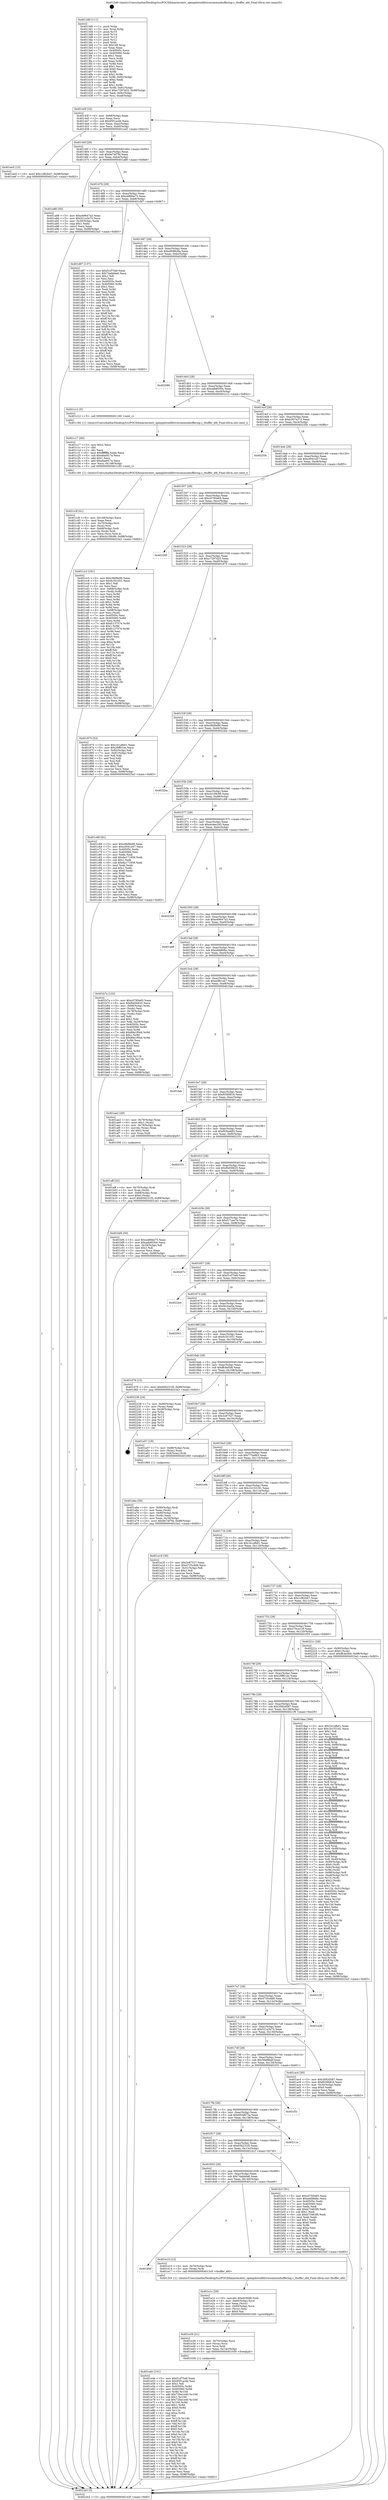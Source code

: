 digraph "0x4013d0" {
  label = "0x4013d0 (/mnt/c/Users/mathe/Desktop/tcc/POCII/binaries/extr_openpilotselfdrivecommonbuffering.c_tbuffer_efd_Final-ollvm.out::main(0))"
  labelloc = "t"
  node[shape=record]

  Entry [label="",width=0.3,height=0.3,shape=circle,fillcolor=black,style=filled]
  "0x40143f" [label="{
     0x40143f [32]\l
     | [instrs]\l
     &nbsp;&nbsp;0x40143f \<+6\>: mov -0x98(%rbp),%eax\l
     &nbsp;&nbsp;0x401445 \<+2\>: mov %eax,%ecx\l
     &nbsp;&nbsp;0x401447 \<+6\>: sub $0x95f1acdd,%ecx\l
     &nbsp;&nbsp;0x40144d \<+6\>: mov %eax,-0xac(%rbp)\l
     &nbsp;&nbsp;0x401453 \<+6\>: mov %ecx,-0xb0(%rbp)\l
     &nbsp;&nbsp;0x401459 \<+6\>: je 0000000000401ee5 \<main+0xb15\>\l
  }"]
  "0x401ee5" [label="{
     0x401ee5 [15]\l
     | [instrs]\l
     &nbsp;&nbsp;0x401ee5 \<+10\>: movl $0x1cf62b47,-0x98(%rbp)\l
     &nbsp;&nbsp;0x401eef \<+5\>: jmp 00000000004023a3 \<main+0xfd3\>\l
  }"]
  "0x40145f" [label="{
     0x40145f [28]\l
     | [instrs]\l
     &nbsp;&nbsp;0x40145f \<+5\>: jmp 0000000000401464 \<main+0x94\>\l
     &nbsp;&nbsp;0x401464 \<+6\>: mov -0xac(%rbp),%eax\l
     &nbsp;&nbsp;0x40146a \<+5\>: sub $0x9e74f7fd,%eax\l
     &nbsp;&nbsp;0x40146f \<+6\>: mov %eax,-0xb4(%rbp)\l
     &nbsp;&nbsp;0x401475 \<+6\>: je 0000000000401a88 \<main+0x6b8\>\l
  }"]
  Exit [label="",width=0.3,height=0.3,shape=circle,fillcolor=black,style=filled,peripheries=2]
  "0x401a88" [label="{
     0x401a88 [30]\l
     | [instrs]\l
     &nbsp;&nbsp;0x401a88 \<+5\>: mov $0xe49647a3,%eax\l
     &nbsp;&nbsp;0x401a8d \<+5\>: mov $0x521a3e75,%ecx\l
     &nbsp;&nbsp;0x401a92 \<+3\>: mov -0x30(%rbp),%edx\l
     &nbsp;&nbsp;0x401a95 \<+3\>: cmp $0x1,%edx\l
     &nbsp;&nbsp;0x401a98 \<+3\>: cmovl %ecx,%eax\l
     &nbsp;&nbsp;0x401a9b \<+6\>: mov %eax,-0x98(%rbp)\l
     &nbsp;&nbsp;0x401aa1 \<+5\>: jmp 00000000004023a3 \<main+0xfd3\>\l
  }"]
  "0x40147b" [label="{
     0x40147b [28]\l
     | [instrs]\l
     &nbsp;&nbsp;0x40147b \<+5\>: jmp 0000000000401480 \<main+0xb0\>\l
     &nbsp;&nbsp;0x401480 \<+6\>: mov -0xac(%rbp),%eax\l
     &nbsp;&nbsp;0x401486 \<+5\>: sub $0xa486be75,%eax\l
     &nbsp;&nbsp;0x40148b \<+6\>: mov %eax,-0xb8(%rbp)\l
     &nbsp;&nbsp;0x401491 \<+6\>: je 0000000000401d87 \<main+0x9b7\>\l
  }"]
  "0x401e4e" [label="{
     0x401e4e [151]\l
     | [instrs]\l
     &nbsp;&nbsp;0x401e4e \<+5\>: mov $0xf1cf75a9,%eax\l
     &nbsp;&nbsp;0x401e53 \<+5\>: mov $0x95f1acdd,%esi\l
     &nbsp;&nbsp;0x401e58 \<+2\>: mov $0x1,%dl\l
     &nbsp;&nbsp;0x401e5a \<+8\>: mov 0x40505c,%r8d\l
     &nbsp;&nbsp;0x401e62 \<+8\>: mov 0x405060,%r9d\l
     &nbsp;&nbsp;0x401e6a \<+3\>: mov %r8d,%r10d\l
     &nbsp;&nbsp;0x401e6d \<+7\>: add $0x729a1e40,%r10d\l
     &nbsp;&nbsp;0x401e74 \<+4\>: sub $0x1,%r10d\l
     &nbsp;&nbsp;0x401e78 \<+7\>: sub $0x729a1e40,%r10d\l
     &nbsp;&nbsp;0x401e7f \<+4\>: imul %r10d,%r8d\l
     &nbsp;&nbsp;0x401e83 \<+4\>: and $0x1,%r8d\l
     &nbsp;&nbsp;0x401e87 \<+4\>: cmp $0x0,%r8d\l
     &nbsp;&nbsp;0x401e8b \<+4\>: sete %r11b\l
     &nbsp;&nbsp;0x401e8f \<+4\>: cmp $0xa,%r9d\l
     &nbsp;&nbsp;0x401e93 \<+3\>: setl %bl\l
     &nbsp;&nbsp;0x401e96 \<+3\>: mov %r11b,%r14b\l
     &nbsp;&nbsp;0x401e99 \<+4\>: xor $0xff,%r14b\l
     &nbsp;&nbsp;0x401e9d \<+3\>: mov %bl,%r15b\l
     &nbsp;&nbsp;0x401ea0 \<+4\>: xor $0xff,%r15b\l
     &nbsp;&nbsp;0x401ea4 \<+3\>: xor $0x0,%dl\l
     &nbsp;&nbsp;0x401ea7 \<+3\>: mov %r14b,%r12b\l
     &nbsp;&nbsp;0x401eaa \<+4\>: and $0x0,%r12b\l
     &nbsp;&nbsp;0x401eae \<+3\>: and %dl,%r11b\l
     &nbsp;&nbsp;0x401eb1 \<+3\>: mov %r15b,%r13b\l
     &nbsp;&nbsp;0x401eb4 \<+4\>: and $0x0,%r13b\l
     &nbsp;&nbsp;0x401eb8 \<+2\>: and %dl,%bl\l
     &nbsp;&nbsp;0x401eba \<+3\>: or %r11b,%r12b\l
     &nbsp;&nbsp;0x401ebd \<+3\>: or %bl,%r13b\l
     &nbsp;&nbsp;0x401ec0 \<+3\>: xor %r13b,%r12b\l
     &nbsp;&nbsp;0x401ec3 \<+3\>: or %r15b,%r14b\l
     &nbsp;&nbsp;0x401ec6 \<+4\>: xor $0xff,%r14b\l
     &nbsp;&nbsp;0x401eca \<+3\>: or $0x0,%dl\l
     &nbsp;&nbsp;0x401ecd \<+3\>: and %dl,%r14b\l
     &nbsp;&nbsp;0x401ed0 \<+3\>: or %r14b,%r12b\l
     &nbsp;&nbsp;0x401ed3 \<+4\>: test $0x1,%r12b\l
     &nbsp;&nbsp;0x401ed7 \<+3\>: cmovne %esi,%eax\l
     &nbsp;&nbsp;0x401eda \<+6\>: mov %eax,-0x98(%rbp)\l
     &nbsp;&nbsp;0x401ee0 \<+5\>: jmp 00000000004023a3 \<main+0xfd3\>\l
  }"]
  "0x401d87" [label="{
     0x401d87 [137]\l
     | [instrs]\l
     &nbsp;&nbsp;0x401d87 \<+5\>: mov $0xf1cf75a9,%eax\l
     &nbsp;&nbsp;0x401d8c \<+5\>: mov $0x74abb6a6,%ecx\l
     &nbsp;&nbsp;0x401d91 \<+2\>: mov $0x1,%dl\l
     &nbsp;&nbsp;0x401d93 \<+2\>: xor %esi,%esi\l
     &nbsp;&nbsp;0x401d95 \<+7\>: mov 0x40505c,%edi\l
     &nbsp;&nbsp;0x401d9c \<+8\>: mov 0x405060,%r8d\l
     &nbsp;&nbsp;0x401da4 \<+3\>: sub $0x1,%esi\l
     &nbsp;&nbsp;0x401da7 \<+3\>: mov %edi,%r9d\l
     &nbsp;&nbsp;0x401daa \<+3\>: add %esi,%r9d\l
     &nbsp;&nbsp;0x401dad \<+4\>: imul %r9d,%edi\l
     &nbsp;&nbsp;0x401db1 \<+3\>: and $0x1,%edi\l
     &nbsp;&nbsp;0x401db4 \<+3\>: cmp $0x0,%edi\l
     &nbsp;&nbsp;0x401db7 \<+4\>: sete %r10b\l
     &nbsp;&nbsp;0x401dbb \<+4\>: cmp $0xa,%r8d\l
     &nbsp;&nbsp;0x401dbf \<+4\>: setl %r11b\l
     &nbsp;&nbsp;0x401dc3 \<+3\>: mov %r10b,%bl\l
     &nbsp;&nbsp;0x401dc6 \<+3\>: xor $0xff,%bl\l
     &nbsp;&nbsp;0x401dc9 \<+3\>: mov %r11b,%r14b\l
     &nbsp;&nbsp;0x401dcc \<+4\>: xor $0xff,%r14b\l
     &nbsp;&nbsp;0x401dd0 \<+3\>: xor $0x1,%dl\l
     &nbsp;&nbsp;0x401dd3 \<+3\>: mov %bl,%r15b\l
     &nbsp;&nbsp;0x401dd6 \<+4\>: and $0xff,%r15b\l
     &nbsp;&nbsp;0x401dda \<+3\>: and %dl,%r10b\l
     &nbsp;&nbsp;0x401ddd \<+3\>: mov %r14b,%r12b\l
     &nbsp;&nbsp;0x401de0 \<+4\>: and $0xff,%r12b\l
     &nbsp;&nbsp;0x401de4 \<+3\>: and %dl,%r11b\l
     &nbsp;&nbsp;0x401de7 \<+3\>: or %r10b,%r15b\l
     &nbsp;&nbsp;0x401dea \<+3\>: or %r11b,%r12b\l
     &nbsp;&nbsp;0x401ded \<+3\>: xor %r12b,%r15b\l
     &nbsp;&nbsp;0x401df0 \<+3\>: or %r14b,%bl\l
     &nbsp;&nbsp;0x401df3 \<+3\>: xor $0xff,%bl\l
     &nbsp;&nbsp;0x401df6 \<+3\>: or $0x1,%dl\l
     &nbsp;&nbsp;0x401df9 \<+2\>: and %dl,%bl\l
     &nbsp;&nbsp;0x401dfb \<+3\>: or %bl,%r15b\l
     &nbsp;&nbsp;0x401dfe \<+4\>: test $0x1,%r15b\l
     &nbsp;&nbsp;0x401e02 \<+3\>: cmovne %ecx,%eax\l
     &nbsp;&nbsp;0x401e05 \<+6\>: mov %eax,-0x98(%rbp)\l
     &nbsp;&nbsp;0x401e0b \<+5\>: jmp 00000000004023a3 \<main+0xfd3\>\l
  }"]
  "0x401497" [label="{
     0x401497 [28]\l
     | [instrs]\l
     &nbsp;&nbsp;0x401497 \<+5\>: jmp 000000000040149c \<main+0xcc\>\l
     &nbsp;&nbsp;0x40149c \<+6\>: mov -0xac(%rbp),%eax\l
     &nbsp;&nbsp;0x4014a2 \<+5\>: sub $0xa9086c8a,%eax\l
     &nbsp;&nbsp;0x4014a7 \<+6\>: mov %eax,-0xbc(%rbp)\l
     &nbsp;&nbsp;0x4014ad \<+6\>: je 000000000040208b \<main+0xcbb\>\l
  }"]
  "0x401e39" [label="{
     0x401e39 [21]\l
     | [instrs]\l
     &nbsp;&nbsp;0x401e39 \<+4\>: mov -0x70(%rbp),%rcx\l
     &nbsp;&nbsp;0x401e3d \<+3\>: mov (%rcx),%rcx\l
     &nbsp;&nbsp;0x401e40 \<+3\>: mov %rcx,%rdi\l
     &nbsp;&nbsp;0x401e43 \<+6\>: mov %eax,-0x14c(%rbp)\l
     &nbsp;&nbsp;0x401e49 \<+5\>: call 0000000000401030 \<free@plt\>\l
     | [calls]\l
     &nbsp;&nbsp;0x401030 \{1\} (unknown)\l
  }"]
  "0x40208b" [label="{
     0x40208b\l
  }", style=dashed]
  "0x4014b3" [label="{
     0x4014b3 [28]\l
     | [instrs]\l
     &nbsp;&nbsp;0x4014b3 \<+5\>: jmp 00000000004014b8 \<main+0xe8\>\l
     &nbsp;&nbsp;0x4014b8 \<+6\>: mov -0xac(%rbp),%eax\l
     &nbsp;&nbsp;0x4014be \<+5\>: sub $0xadb8550c,%eax\l
     &nbsp;&nbsp;0x4014c3 \<+6\>: mov %eax,-0xc0(%rbp)\l
     &nbsp;&nbsp;0x4014c9 \<+6\>: je 0000000000401c12 \<main+0x842\>\l
  }"]
  "0x401e1c" [label="{
     0x401e1c [29]\l
     | [instrs]\l
     &nbsp;&nbsp;0x401e1c \<+10\>: movabs $0x4030d6,%rdi\l
     &nbsp;&nbsp;0x401e26 \<+4\>: mov -0x60(%rbp),%rcx\l
     &nbsp;&nbsp;0x401e2a \<+2\>: mov %eax,(%rcx)\l
     &nbsp;&nbsp;0x401e2c \<+4\>: mov -0x60(%rbp),%rcx\l
     &nbsp;&nbsp;0x401e30 \<+2\>: mov (%rcx),%esi\l
     &nbsp;&nbsp;0x401e32 \<+2\>: mov $0x0,%al\l
     &nbsp;&nbsp;0x401e34 \<+5\>: call 0000000000401040 \<printf@plt\>\l
     | [calls]\l
     &nbsp;&nbsp;0x401040 \{1\} (unknown)\l
  }"]
  "0x401c12" [label="{
     0x401c12 [5]\l
     | [instrs]\l
     &nbsp;&nbsp;0x401c12 \<+5\>: call 0000000000401160 \<next_i\>\l
     | [calls]\l
     &nbsp;&nbsp;0x401160 \{1\} (/mnt/c/Users/mathe/Desktop/tcc/POCII/binaries/extr_openpilotselfdrivecommonbuffering.c_tbuffer_efd_Final-ollvm.out::next_i)\l
  }"]
  "0x4014cf" [label="{
     0x4014cf [28]\l
     | [instrs]\l
     &nbsp;&nbsp;0x4014cf \<+5\>: jmp 00000000004014d4 \<main+0x104\>\l
     &nbsp;&nbsp;0x4014d4 \<+6\>: mov -0xac(%rbp),%eax\l
     &nbsp;&nbsp;0x4014da \<+5\>: sub $0xb367a273,%eax\l
     &nbsp;&nbsp;0x4014df \<+6\>: mov %eax,-0xc4(%rbp)\l
     &nbsp;&nbsp;0x4014e5 \<+6\>: je 000000000040235b \<main+0xf8b\>\l
  }"]
  "0x40184f" [label="{
     0x40184f\l
  }", style=dashed]
  "0x40235b" [label="{
     0x40235b\l
  }", style=dashed]
  "0x4014eb" [label="{
     0x4014eb [28]\l
     | [instrs]\l
     &nbsp;&nbsp;0x4014eb \<+5\>: jmp 00000000004014f0 \<main+0x120\>\l
     &nbsp;&nbsp;0x4014f0 \<+6\>: mov -0xac(%rbp),%eax\l
     &nbsp;&nbsp;0x4014f6 \<+5\>: sub $0xc0041e57,%eax\l
     &nbsp;&nbsp;0x4014fb \<+6\>: mov %eax,-0xc8(%rbp)\l
     &nbsp;&nbsp;0x401501 \<+6\>: je 0000000000401cc3 \<main+0x8f3\>\l
  }"]
  "0x401e10" [label="{
     0x401e10 [12]\l
     | [instrs]\l
     &nbsp;&nbsp;0x401e10 \<+4\>: mov -0x70(%rbp),%rax\l
     &nbsp;&nbsp;0x401e14 \<+3\>: mov (%rax),%rdi\l
     &nbsp;&nbsp;0x401e17 \<+5\>: call 00000000004013c0 \<tbuffer_efd\>\l
     | [calls]\l
     &nbsp;&nbsp;0x4013c0 \{1\} (/mnt/c/Users/mathe/Desktop/tcc/POCII/binaries/extr_openpilotselfdrivecommonbuffering.c_tbuffer_efd_Final-ollvm.out::tbuffer_efd)\l
  }"]
  "0x401cc3" [label="{
     0x401cc3 [181]\l
     | [instrs]\l
     &nbsp;&nbsp;0x401cc3 \<+5\>: mov $0xc9bf9e99,%eax\l
     &nbsp;&nbsp;0x401cc8 \<+5\>: mov $0xfc351051,%ecx\l
     &nbsp;&nbsp;0x401ccd \<+2\>: mov $0x1,%dl\l
     &nbsp;&nbsp;0x401ccf \<+2\>: xor %esi,%esi\l
     &nbsp;&nbsp;0x401cd1 \<+4\>: mov -0x68(%rbp),%rdi\l
     &nbsp;&nbsp;0x401cd5 \<+3\>: mov (%rdi),%r8d\l
     &nbsp;&nbsp;0x401cd8 \<+3\>: mov %esi,%r9d\l
     &nbsp;&nbsp;0x401cdb \<+3\>: sub %r8d,%r9d\l
     &nbsp;&nbsp;0x401cde \<+3\>: mov %esi,%r8d\l
     &nbsp;&nbsp;0x401ce1 \<+4\>: sub $0x1,%r8d\l
     &nbsp;&nbsp;0x401ce5 \<+3\>: add %r8d,%r9d\l
     &nbsp;&nbsp;0x401ce8 \<+3\>: sub %r9d,%esi\l
     &nbsp;&nbsp;0x401ceb \<+4\>: mov -0x68(%rbp),%rdi\l
     &nbsp;&nbsp;0x401cef \<+2\>: mov %esi,(%rdi)\l
     &nbsp;&nbsp;0x401cf1 \<+7\>: mov 0x40505c,%esi\l
     &nbsp;&nbsp;0x401cf8 \<+8\>: mov 0x405060,%r8d\l
     &nbsp;&nbsp;0x401d00 \<+3\>: mov %esi,%r9d\l
     &nbsp;&nbsp;0x401d03 \<+7\>: add $0xfc13757e,%r9d\l
     &nbsp;&nbsp;0x401d0a \<+4\>: sub $0x1,%r9d\l
     &nbsp;&nbsp;0x401d0e \<+7\>: sub $0xfc13757e,%r9d\l
     &nbsp;&nbsp;0x401d15 \<+4\>: imul %r9d,%esi\l
     &nbsp;&nbsp;0x401d19 \<+3\>: and $0x1,%esi\l
     &nbsp;&nbsp;0x401d1c \<+3\>: cmp $0x0,%esi\l
     &nbsp;&nbsp;0x401d1f \<+4\>: sete %r10b\l
     &nbsp;&nbsp;0x401d23 \<+4\>: cmp $0xa,%r8d\l
     &nbsp;&nbsp;0x401d27 \<+4\>: setl %r11b\l
     &nbsp;&nbsp;0x401d2b \<+3\>: mov %r10b,%bl\l
     &nbsp;&nbsp;0x401d2e \<+3\>: xor $0xff,%bl\l
     &nbsp;&nbsp;0x401d31 \<+3\>: mov %r11b,%r14b\l
     &nbsp;&nbsp;0x401d34 \<+4\>: xor $0xff,%r14b\l
     &nbsp;&nbsp;0x401d38 \<+3\>: xor $0x0,%dl\l
     &nbsp;&nbsp;0x401d3b \<+3\>: mov %bl,%r15b\l
     &nbsp;&nbsp;0x401d3e \<+4\>: and $0x0,%r15b\l
     &nbsp;&nbsp;0x401d42 \<+3\>: and %dl,%r10b\l
     &nbsp;&nbsp;0x401d45 \<+3\>: mov %r14b,%r12b\l
     &nbsp;&nbsp;0x401d48 \<+4\>: and $0x0,%r12b\l
     &nbsp;&nbsp;0x401d4c \<+3\>: and %dl,%r11b\l
     &nbsp;&nbsp;0x401d4f \<+3\>: or %r10b,%r15b\l
     &nbsp;&nbsp;0x401d52 \<+3\>: or %r11b,%r12b\l
     &nbsp;&nbsp;0x401d55 \<+3\>: xor %r12b,%r15b\l
     &nbsp;&nbsp;0x401d58 \<+3\>: or %r14b,%bl\l
     &nbsp;&nbsp;0x401d5b \<+3\>: xor $0xff,%bl\l
     &nbsp;&nbsp;0x401d5e \<+3\>: or $0x0,%dl\l
     &nbsp;&nbsp;0x401d61 \<+2\>: and %dl,%bl\l
     &nbsp;&nbsp;0x401d63 \<+3\>: or %bl,%r15b\l
     &nbsp;&nbsp;0x401d66 \<+4\>: test $0x1,%r15b\l
     &nbsp;&nbsp;0x401d6a \<+3\>: cmovne %ecx,%eax\l
     &nbsp;&nbsp;0x401d6d \<+6\>: mov %eax,-0x98(%rbp)\l
     &nbsp;&nbsp;0x401d73 \<+5\>: jmp 00000000004023a3 \<main+0xfd3\>\l
  }"]
  "0x401507" [label="{
     0x401507 [28]\l
     | [instrs]\l
     &nbsp;&nbsp;0x401507 \<+5\>: jmp 000000000040150c \<main+0x13c\>\l
     &nbsp;&nbsp;0x40150c \<+6\>: mov -0xac(%rbp),%eax\l
     &nbsp;&nbsp;0x401512 \<+5\>: sub $0xc0785e65,%eax\l
     &nbsp;&nbsp;0x401517 \<+6\>: mov %eax,-0xcc(%rbp)\l
     &nbsp;&nbsp;0x40151d \<+6\>: je 0000000000402295 \<main+0xec5\>\l
  }"]
  "0x401c3f" [label="{
     0x401c3f [41]\l
     | [instrs]\l
     &nbsp;&nbsp;0x401c3f \<+6\>: mov -0x148(%rbp),%ecx\l
     &nbsp;&nbsp;0x401c45 \<+3\>: imul %eax,%ecx\l
     &nbsp;&nbsp;0x401c48 \<+4\>: mov -0x70(%rbp),%rsi\l
     &nbsp;&nbsp;0x401c4c \<+3\>: mov (%rsi),%rsi\l
     &nbsp;&nbsp;0x401c4f \<+4\>: mov -0x68(%rbp),%rdi\l
     &nbsp;&nbsp;0x401c53 \<+3\>: movslq (%rdi),%rdi\l
     &nbsp;&nbsp;0x401c56 \<+3\>: mov %ecx,(%rsi,%rdi,4)\l
     &nbsp;&nbsp;0x401c59 \<+10\>: movl $0xcb109c99,-0x98(%rbp)\l
     &nbsp;&nbsp;0x401c63 \<+5\>: jmp 00000000004023a3 \<main+0xfd3\>\l
  }"]
  "0x402295" [label="{
     0x402295\l
  }", style=dashed]
  "0x401523" [label="{
     0x401523 [28]\l
     | [instrs]\l
     &nbsp;&nbsp;0x401523 \<+5\>: jmp 0000000000401528 \<main+0x158\>\l
     &nbsp;&nbsp;0x401528 \<+6\>: mov -0xac(%rbp),%eax\l
     &nbsp;&nbsp;0x40152e \<+5\>: sub $0xc7297d25,%eax\l
     &nbsp;&nbsp;0x401533 \<+6\>: mov %eax,-0xd0(%rbp)\l
     &nbsp;&nbsp;0x401539 \<+6\>: je 0000000000401875 \<main+0x4a5\>\l
  }"]
  "0x401c17" [label="{
     0x401c17 [40]\l
     | [instrs]\l
     &nbsp;&nbsp;0x401c17 \<+5\>: mov $0x2,%ecx\l
     &nbsp;&nbsp;0x401c1c \<+1\>: cltd\l
     &nbsp;&nbsp;0x401c1d \<+2\>: idiv %ecx\l
     &nbsp;&nbsp;0x401c1f \<+6\>: imul $0xfffffffe,%edx,%ecx\l
     &nbsp;&nbsp;0x401c25 \<+6\>: sub $0xeba0f17e,%ecx\l
     &nbsp;&nbsp;0x401c2b \<+3\>: add $0x1,%ecx\l
     &nbsp;&nbsp;0x401c2e \<+6\>: add $0xeba0f17e,%ecx\l
     &nbsp;&nbsp;0x401c34 \<+6\>: mov %ecx,-0x148(%rbp)\l
     &nbsp;&nbsp;0x401c3a \<+5\>: call 0000000000401160 \<next_i\>\l
     | [calls]\l
     &nbsp;&nbsp;0x401160 \{1\} (/mnt/c/Users/mathe/Desktop/tcc/POCII/binaries/extr_openpilotselfdrivecommonbuffering.c_tbuffer_efd_Final-ollvm.out::next_i)\l
  }"]
  "0x401875" [label="{
     0x401875 [53]\l
     | [instrs]\l
     &nbsp;&nbsp;0x401875 \<+5\>: mov $0x1b1afb01,%eax\l
     &nbsp;&nbsp;0x40187a \<+5\>: mov $0x29ff01ee,%ecx\l
     &nbsp;&nbsp;0x40187f \<+6\>: mov -0x92(%rbp),%dl\l
     &nbsp;&nbsp;0x401885 \<+7\>: mov -0x91(%rbp),%sil\l
     &nbsp;&nbsp;0x40188c \<+3\>: mov %dl,%dil\l
     &nbsp;&nbsp;0x40188f \<+3\>: and %sil,%dil\l
     &nbsp;&nbsp;0x401892 \<+3\>: xor %sil,%dl\l
     &nbsp;&nbsp;0x401895 \<+3\>: or %dl,%dil\l
     &nbsp;&nbsp;0x401898 \<+4\>: test $0x1,%dil\l
     &nbsp;&nbsp;0x40189c \<+3\>: cmovne %ecx,%eax\l
     &nbsp;&nbsp;0x40189f \<+6\>: mov %eax,-0x98(%rbp)\l
     &nbsp;&nbsp;0x4018a5 \<+5\>: jmp 00000000004023a3 \<main+0xfd3\>\l
  }"]
  "0x40153f" [label="{
     0x40153f [28]\l
     | [instrs]\l
     &nbsp;&nbsp;0x40153f \<+5\>: jmp 0000000000401544 \<main+0x174\>\l
     &nbsp;&nbsp;0x401544 \<+6\>: mov -0xac(%rbp),%eax\l
     &nbsp;&nbsp;0x40154a \<+5\>: sub $0xc9bf9e99,%eax\l
     &nbsp;&nbsp;0x40154f \<+6\>: mov %eax,-0xd4(%rbp)\l
     &nbsp;&nbsp;0x401555 \<+6\>: je 00000000004022ba \<main+0xeea\>\l
  }"]
  "0x4023a3" [label="{
     0x4023a3 [5]\l
     | [instrs]\l
     &nbsp;&nbsp;0x4023a3 \<+5\>: jmp 000000000040143f \<main+0x6f\>\l
  }"]
  "0x4013d0" [label="{
     0x4013d0 [111]\l
     | [instrs]\l
     &nbsp;&nbsp;0x4013d0 \<+1\>: push %rbp\l
     &nbsp;&nbsp;0x4013d1 \<+3\>: mov %rsp,%rbp\l
     &nbsp;&nbsp;0x4013d4 \<+2\>: push %r15\l
     &nbsp;&nbsp;0x4013d6 \<+2\>: push %r14\l
     &nbsp;&nbsp;0x4013d8 \<+2\>: push %r13\l
     &nbsp;&nbsp;0x4013da \<+2\>: push %r12\l
     &nbsp;&nbsp;0x4013dc \<+1\>: push %rbx\l
     &nbsp;&nbsp;0x4013dd \<+7\>: sub $0x148,%rsp\l
     &nbsp;&nbsp;0x4013e4 \<+2\>: xor %eax,%eax\l
     &nbsp;&nbsp;0x4013e6 \<+7\>: mov 0x40505c,%ecx\l
     &nbsp;&nbsp;0x4013ed \<+7\>: mov 0x405060,%edx\l
     &nbsp;&nbsp;0x4013f4 \<+3\>: sub $0x1,%eax\l
     &nbsp;&nbsp;0x4013f7 \<+3\>: mov %ecx,%r8d\l
     &nbsp;&nbsp;0x4013fa \<+3\>: add %eax,%r8d\l
     &nbsp;&nbsp;0x4013fd \<+4\>: imul %r8d,%ecx\l
     &nbsp;&nbsp;0x401401 \<+3\>: and $0x1,%ecx\l
     &nbsp;&nbsp;0x401404 \<+3\>: cmp $0x0,%ecx\l
     &nbsp;&nbsp;0x401407 \<+4\>: sete %r9b\l
     &nbsp;&nbsp;0x40140b \<+4\>: and $0x1,%r9b\l
     &nbsp;&nbsp;0x40140f \<+7\>: mov %r9b,-0x92(%rbp)\l
     &nbsp;&nbsp;0x401416 \<+3\>: cmp $0xa,%edx\l
     &nbsp;&nbsp;0x401419 \<+4\>: setl %r9b\l
     &nbsp;&nbsp;0x40141d \<+4\>: and $0x1,%r9b\l
     &nbsp;&nbsp;0x401421 \<+7\>: mov %r9b,-0x91(%rbp)\l
     &nbsp;&nbsp;0x401428 \<+10\>: movl $0xc7297d25,-0x98(%rbp)\l
     &nbsp;&nbsp;0x401432 \<+6\>: mov %edi,-0x9c(%rbp)\l
     &nbsp;&nbsp;0x401438 \<+7\>: mov %rsi,-0xa8(%rbp)\l
  }"]
  "0x401833" [label="{
     0x401833 [28]\l
     | [instrs]\l
     &nbsp;&nbsp;0x401833 \<+5\>: jmp 0000000000401838 \<main+0x468\>\l
     &nbsp;&nbsp;0x401838 \<+6\>: mov -0xac(%rbp),%eax\l
     &nbsp;&nbsp;0x40183e \<+5\>: sub $0x74abb6a6,%eax\l
     &nbsp;&nbsp;0x401843 \<+6\>: mov %eax,-0x140(%rbp)\l
     &nbsp;&nbsp;0x401849 \<+6\>: je 0000000000401e10 \<main+0xa40\>\l
  }"]
  "0x4022ba" [label="{
     0x4022ba\l
  }", style=dashed]
  "0x40155b" [label="{
     0x40155b [28]\l
     | [instrs]\l
     &nbsp;&nbsp;0x40155b \<+5\>: jmp 0000000000401560 \<main+0x190\>\l
     &nbsp;&nbsp;0x401560 \<+6\>: mov -0xac(%rbp),%eax\l
     &nbsp;&nbsp;0x401566 \<+5\>: sub $0xcb109c99,%eax\l
     &nbsp;&nbsp;0x40156b \<+6\>: mov %eax,-0xd8(%rbp)\l
     &nbsp;&nbsp;0x401571 \<+6\>: je 0000000000401c68 \<main+0x898\>\l
  }"]
  "0x401b1f" [label="{
     0x401b1f [91]\l
     | [instrs]\l
     &nbsp;&nbsp;0x401b1f \<+5\>: mov $0xc0785e65,%eax\l
     &nbsp;&nbsp;0x401b24 \<+5\>: mov $0xebfd8dbc,%ecx\l
     &nbsp;&nbsp;0x401b29 \<+7\>: mov 0x40505c,%edx\l
     &nbsp;&nbsp;0x401b30 \<+7\>: mov 0x405060,%esi\l
     &nbsp;&nbsp;0x401b37 \<+2\>: mov %edx,%edi\l
     &nbsp;&nbsp;0x401b39 \<+6\>: add $0xb73463f0,%edi\l
     &nbsp;&nbsp;0x401b3f \<+3\>: sub $0x1,%edi\l
     &nbsp;&nbsp;0x401b42 \<+6\>: sub $0xb73463f0,%edi\l
     &nbsp;&nbsp;0x401b48 \<+3\>: imul %edi,%edx\l
     &nbsp;&nbsp;0x401b4b \<+3\>: and $0x1,%edx\l
     &nbsp;&nbsp;0x401b4e \<+3\>: cmp $0x0,%edx\l
     &nbsp;&nbsp;0x401b51 \<+4\>: sete %r8b\l
     &nbsp;&nbsp;0x401b55 \<+3\>: cmp $0xa,%esi\l
     &nbsp;&nbsp;0x401b58 \<+4\>: setl %r9b\l
     &nbsp;&nbsp;0x401b5c \<+3\>: mov %r8b,%r10b\l
     &nbsp;&nbsp;0x401b5f \<+3\>: and %r9b,%r10b\l
     &nbsp;&nbsp;0x401b62 \<+3\>: xor %r9b,%r8b\l
     &nbsp;&nbsp;0x401b65 \<+3\>: or %r8b,%r10b\l
     &nbsp;&nbsp;0x401b68 \<+4\>: test $0x1,%r10b\l
     &nbsp;&nbsp;0x401b6c \<+3\>: cmovne %ecx,%eax\l
     &nbsp;&nbsp;0x401b6f \<+6\>: mov %eax,-0x98(%rbp)\l
     &nbsp;&nbsp;0x401b75 \<+5\>: jmp 00000000004023a3 \<main+0xfd3\>\l
  }"]
  "0x401c68" [label="{
     0x401c68 [91]\l
     | [instrs]\l
     &nbsp;&nbsp;0x401c68 \<+5\>: mov $0xc9bf9e99,%eax\l
     &nbsp;&nbsp;0x401c6d \<+5\>: mov $0xc0041e57,%ecx\l
     &nbsp;&nbsp;0x401c72 \<+7\>: mov 0x40505c,%edx\l
     &nbsp;&nbsp;0x401c79 \<+7\>: mov 0x405060,%esi\l
     &nbsp;&nbsp;0x401c80 \<+2\>: mov %edx,%edi\l
     &nbsp;&nbsp;0x401c82 \<+6\>: add $0x8a171859,%edi\l
     &nbsp;&nbsp;0x401c88 \<+3\>: sub $0x1,%edi\l
     &nbsp;&nbsp;0x401c8b \<+6\>: sub $0x8a171859,%edi\l
     &nbsp;&nbsp;0x401c91 \<+3\>: imul %edi,%edx\l
     &nbsp;&nbsp;0x401c94 \<+3\>: and $0x1,%edx\l
     &nbsp;&nbsp;0x401c97 \<+3\>: cmp $0x0,%edx\l
     &nbsp;&nbsp;0x401c9a \<+4\>: sete %r8b\l
     &nbsp;&nbsp;0x401c9e \<+3\>: cmp $0xa,%esi\l
     &nbsp;&nbsp;0x401ca1 \<+4\>: setl %r9b\l
     &nbsp;&nbsp;0x401ca5 \<+3\>: mov %r8b,%r10b\l
     &nbsp;&nbsp;0x401ca8 \<+3\>: and %r9b,%r10b\l
     &nbsp;&nbsp;0x401cab \<+3\>: xor %r9b,%r8b\l
     &nbsp;&nbsp;0x401cae \<+3\>: or %r8b,%r10b\l
     &nbsp;&nbsp;0x401cb1 \<+4\>: test $0x1,%r10b\l
     &nbsp;&nbsp;0x401cb5 \<+3\>: cmovne %ecx,%eax\l
     &nbsp;&nbsp;0x401cb8 \<+6\>: mov %eax,-0x98(%rbp)\l
     &nbsp;&nbsp;0x401cbe \<+5\>: jmp 00000000004023a3 \<main+0xfd3\>\l
  }"]
  "0x401577" [label="{
     0x401577 [28]\l
     | [instrs]\l
     &nbsp;&nbsp;0x401577 \<+5\>: jmp 000000000040157c \<main+0x1ac\>\l
     &nbsp;&nbsp;0x40157c \<+6\>: mov -0xac(%rbp),%eax\l
     &nbsp;&nbsp;0x401582 \<+5\>: sub $0xdcdee245,%eax\l
     &nbsp;&nbsp;0x401587 \<+6\>: mov %eax,-0xdc(%rbp)\l
     &nbsp;&nbsp;0x40158d \<+6\>: je 0000000000402208 \<main+0xe38\>\l
  }"]
  "0x401817" [label="{
     0x401817 [28]\l
     | [instrs]\l
     &nbsp;&nbsp;0x401817 \<+5\>: jmp 000000000040181c \<main+0x44c\>\l
     &nbsp;&nbsp;0x40181c \<+6\>: mov -0xac(%rbp),%eax\l
     &nbsp;&nbsp;0x401822 \<+5\>: sub $0x656231f3,%eax\l
     &nbsp;&nbsp;0x401827 \<+6\>: mov %eax,-0x13c(%rbp)\l
     &nbsp;&nbsp;0x40182d \<+6\>: je 0000000000401b1f \<main+0x74f\>\l
  }"]
  "0x402208" [label="{
     0x402208\l
  }", style=dashed]
  "0x401593" [label="{
     0x401593 [28]\l
     | [instrs]\l
     &nbsp;&nbsp;0x401593 \<+5\>: jmp 0000000000401598 \<main+0x1c8\>\l
     &nbsp;&nbsp;0x401598 \<+6\>: mov -0xac(%rbp),%eax\l
     &nbsp;&nbsp;0x40159e \<+5\>: sub $0xe49647a3,%eax\l
     &nbsp;&nbsp;0x4015a3 \<+6\>: mov %eax,-0xe0(%rbp)\l
     &nbsp;&nbsp;0x4015a9 \<+6\>: je 0000000000401aa6 \<main+0x6d6\>\l
  }"]
  "0x40211e" [label="{
     0x40211e\l
  }", style=dashed]
  "0x401aa6" [label="{
     0x401aa6\l
  }", style=dashed]
  "0x4015af" [label="{
     0x4015af [28]\l
     | [instrs]\l
     &nbsp;&nbsp;0x4015af \<+5\>: jmp 00000000004015b4 \<main+0x1e4\>\l
     &nbsp;&nbsp;0x4015b4 \<+6\>: mov -0xac(%rbp),%eax\l
     &nbsp;&nbsp;0x4015ba \<+5\>: sub $0xebfd8dbc,%eax\l
     &nbsp;&nbsp;0x4015bf \<+6\>: mov %eax,-0xe4(%rbp)\l
     &nbsp;&nbsp;0x4015c5 \<+6\>: je 0000000000401b7a \<main+0x7aa\>\l
  }"]
  "0x4017fb" [label="{
     0x4017fb [28]\l
     | [instrs]\l
     &nbsp;&nbsp;0x4017fb \<+5\>: jmp 0000000000401800 \<main+0x430\>\l
     &nbsp;&nbsp;0x401800 \<+6\>: mov -0xac(%rbp),%eax\l
     &nbsp;&nbsp;0x401806 \<+5\>: sub $0x603d873a,%eax\l
     &nbsp;&nbsp;0x40180b \<+6\>: mov %eax,-0x138(%rbp)\l
     &nbsp;&nbsp;0x401811 \<+6\>: je 000000000040211e \<main+0xd4e\>\l
  }"]
  "0x401b7a" [label="{
     0x401b7a [122]\l
     | [instrs]\l
     &nbsp;&nbsp;0x401b7a \<+5\>: mov $0xc0785e65,%eax\l
     &nbsp;&nbsp;0x401b7f \<+5\>: mov $0xf0d56625,%ecx\l
     &nbsp;&nbsp;0x401b84 \<+4\>: mov -0x68(%rbp),%rdx\l
     &nbsp;&nbsp;0x401b88 \<+2\>: mov (%rdx),%esi\l
     &nbsp;&nbsp;0x401b8a \<+4\>: mov -0x78(%rbp),%rdx\l
     &nbsp;&nbsp;0x401b8e \<+2\>: cmp (%rdx),%esi\l
     &nbsp;&nbsp;0x401b90 \<+4\>: setl %dil\l
     &nbsp;&nbsp;0x401b94 \<+4\>: and $0x1,%dil\l
     &nbsp;&nbsp;0x401b98 \<+4\>: mov %dil,-0x29(%rbp)\l
     &nbsp;&nbsp;0x401b9c \<+7\>: mov 0x40505c,%esi\l
     &nbsp;&nbsp;0x401ba3 \<+8\>: mov 0x405060,%r8d\l
     &nbsp;&nbsp;0x401bab \<+3\>: mov %esi,%r9d\l
     &nbsp;&nbsp;0x401bae \<+7\>: add $0x89a1f0d4,%r9d\l
     &nbsp;&nbsp;0x401bb5 \<+4\>: sub $0x1,%r9d\l
     &nbsp;&nbsp;0x401bb9 \<+7\>: sub $0x89a1f0d4,%r9d\l
     &nbsp;&nbsp;0x401bc0 \<+4\>: imul %r9d,%esi\l
     &nbsp;&nbsp;0x401bc4 \<+3\>: and $0x1,%esi\l
     &nbsp;&nbsp;0x401bc7 \<+3\>: cmp $0x0,%esi\l
     &nbsp;&nbsp;0x401bca \<+4\>: sete %dil\l
     &nbsp;&nbsp;0x401bce \<+4\>: cmp $0xa,%r8d\l
     &nbsp;&nbsp;0x401bd2 \<+4\>: setl %r10b\l
     &nbsp;&nbsp;0x401bd6 \<+3\>: mov %dil,%r11b\l
     &nbsp;&nbsp;0x401bd9 \<+3\>: and %r10b,%r11b\l
     &nbsp;&nbsp;0x401bdc \<+3\>: xor %r10b,%dil\l
     &nbsp;&nbsp;0x401bdf \<+3\>: or %dil,%r11b\l
     &nbsp;&nbsp;0x401be2 \<+4\>: test $0x1,%r11b\l
     &nbsp;&nbsp;0x401be6 \<+3\>: cmovne %ecx,%eax\l
     &nbsp;&nbsp;0x401be9 \<+6\>: mov %eax,-0x98(%rbp)\l
     &nbsp;&nbsp;0x401bef \<+5\>: jmp 00000000004023a3 \<main+0xfd3\>\l
  }"]
  "0x4015cb" [label="{
     0x4015cb [28]\l
     | [instrs]\l
     &nbsp;&nbsp;0x4015cb \<+5\>: jmp 00000000004015d0 \<main+0x200\>\l
     &nbsp;&nbsp;0x4015d0 \<+6\>: mov -0xac(%rbp),%eax\l
     &nbsp;&nbsp;0x4015d6 \<+5\>: sub $0xedfb1ee7,%eax\l
     &nbsp;&nbsp;0x4015db \<+6\>: mov %eax,-0xe8(%rbp)\l
     &nbsp;&nbsp;0x4015e1 \<+6\>: je 0000000000401fab \<main+0xbdb\>\l
  }"]
  "0x401f31" [label="{
     0x401f31\l
  }", style=dashed]
  "0x401fab" [label="{
     0x401fab\l
  }", style=dashed]
  "0x4015e7" [label="{
     0x4015e7 [28]\l
     | [instrs]\l
     &nbsp;&nbsp;0x4015e7 \<+5\>: jmp 00000000004015ec \<main+0x21c\>\l
     &nbsp;&nbsp;0x4015ec \<+6\>: mov -0xac(%rbp),%eax\l
     &nbsp;&nbsp;0x4015f2 \<+5\>: sub $0xf0366816,%eax\l
     &nbsp;&nbsp;0x4015f7 \<+6\>: mov %eax,-0xec(%rbp)\l
     &nbsp;&nbsp;0x4015fd \<+6\>: je 0000000000401ae2 \<main+0x712\>\l
  }"]
  "0x401aff" [label="{
     0x401aff [32]\l
     | [instrs]\l
     &nbsp;&nbsp;0x401aff \<+4\>: mov -0x70(%rbp),%rdi\l
     &nbsp;&nbsp;0x401b03 \<+3\>: mov %rax,(%rdi)\l
     &nbsp;&nbsp;0x401b06 \<+4\>: mov -0x68(%rbp),%rax\l
     &nbsp;&nbsp;0x401b0a \<+6\>: movl $0x0,(%rax)\l
     &nbsp;&nbsp;0x401b10 \<+10\>: movl $0x656231f3,-0x98(%rbp)\l
     &nbsp;&nbsp;0x401b1a \<+5\>: jmp 00000000004023a3 \<main+0xfd3\>\l
  }"]
  "0x401ae2" [label="{
     0x401ae2 [29]\l
     | [instrs]\l
     &nbsp;&nbsp;0x401ae2 \<+4\>: mov -0x78(%rbp),%rax\l
     &nbsp;&nbsp;0x401ae6 \<+6\>: movl $0x1,(%rax)\l
     &nbsp;&nbsp;0x401aec \<+4\>: mov -0x78(%rbp),%rax\l
     &nbsp;&nbsp;0x401af0 \<+3\>: movslq (%rax),%rax\l
     &nbsp;&nbsp;0x401af3 \<+4\>: shl $0x2,%rax\l
     &nbsp;&nbsp;0x401af7 \<+3\>: mov %rax,%rdi\l
     &nbsp;&nbsp;0x401afa \<+5\>: call 0000000000401050 \<malloc@plt\>\l
     | [calls]\l
     &nbsp;&nbsp;0x401050 \{1\} (unknown)\l
  }"]
  "0x401603" [label="{
     0x401603 [28]\l
     | [instrs]\l
     &nbsp;&nbsp;0x401603 \<+5\>: jmp 0000000000401608 \<main+0x238\>\l
     &nbsp;&nbsp;0x401608 \<+6\>: mov -0xac(%rbp),%eax\l
     &nbsp;&nbsp;0x40160e \<+5\>: sub $0xf03ba683,%eax\l
     &nbsp;&nbsp;0x401613 \<+6\>: mov %eax,-0xf0(%rbp)\l
     &nbsp;&nbsp;0x401619 \<+6\>: je 0000000000402331 \<main+0xf61\>\l
  }"]
  "0x4017df" [label="{
     0x4017df [28]\l
     | [instrs]\l
     &nbsp;&nbsp;0x4017df \<+5\>: jmp 00000000004017e4 \<main+0x414\>\l
     &nbsp;&nbsp;0x4017e4 \<+6\>: mov -0xac(%rbp),%eax\l
     &nbsp;&nbsp;0x4017ea \<+5\>: sub $0x56ef8baf,%eax\l
     &nbsp;&nbsp;0x4017ef \<+6\>: mov %eax,-0x134(%rbp)\l
     &nbsp;&nbsp;0x4017f5 \<+6\>: je 0000000000401f31 \<main+0xb61\>\l
  }"]
  "0x402331" [label="{
     0x402331\l
  }", style=dashed]
  "0x40161f" [label="{
     0x40161f [28]\l
     | [instrs]\l
     &nbsp;&nbsp;0x40161f \<+5\>: jmp 0000000000401624 \<main+0x254\>\l
     &nbsp;&nbsp;0x401624 \<+6\>: mov -0xac(%rbp),%eax\l
     &nbsp;&nbsp;0x40162a \<+5\>: sub $0xf0d56625,%eax\l
     &nbsp;&nbsp;0x40162f \<+6\>: mov %eax,-0xf4(%rbp)\l
     &nbsp;&nbsp;0x401635 \<+6\>: je 0000000000401bf4 \<main+0x824\>\l
  }"]
  "0x401ac4" [label="{
     0x401ac4 [30]\l
     | [instrs]\l
     &nbsp;&nbsp;0x401ac4 \<+5\>: mov $0x3582d587,%eax\l
     &nbsp;&nbsp;0x401ac9 \<+5\>: mov $0xf0366816,%ecx\l
     &nbsp;&nbsp;0x401ace \<+3\>: mov -0x30(%rbp),%edx\l
     &nbsp;&nbsp;0x401ad1 \<+3\>: cmp $0x0,%edx\l
     &nbsp;&nbsp;0x401ad4 \<+3\>: cmove %ecx,%eax\l
     &nbsp;&nbsp;0x401ad7 \<+6\>: mov %eax,-0x98(%rbp)\l
     &nbsp;&nbsp;0x401add \<+5\>: jmp 00000000004023a3 \<main+0xfd3\>\l
  }"]
  "0x401bf4" [label="{
     0x401bf4 [30]\l
     | [instrs]\l
     &nbsp;&nbsp;0x401bf4 \<+5\>: mov $0xa486be75,%eax\l
     &nbsp;&nbsp;0x401bf9 \<+5\>: mov $0xadb8550c,%ecx\l
     &nbsp;&nbsp;0x401bfe \<+3\>: mov -0x29(%rbp),%dl\l
     &nbsp;&nbsp;0x401c01 \<+3\>: test $0x1,%dl\l
     &nbsp;&nbsp;0x401c04 \<+3\>: cmovne %ecx,%eax\l
     &nbsp;&nbsp;0x401c07 \<+6\>: mov %eax,-0x98(%rbp)\l
     &nbsp;&nbsp;0x401c0d \<+5\>: jmp 00000000004023a3 \<main+0xfd3\>\l
  }"]
  "0x40163b" [label="{
     0x40163b [28]\l
     | [instrs]\l
     &nbsp;&nbsp;0x40163b \<+5\>: jmp 0000000000401640 \<main+0x270\>\l
     &nbsp;&nbsp;0x401640 \<+6\>: mov -0xac(%rbp),%eax\l
     &nbsp;&nbsp;0x401646 \<+5\>: sub $0xf17cee76,%eax\l
     &nbsp;&nbsp;0x40164b \<+6\>: mov %eax,-0xf8(%rbp)\l
     &nbsp;&nbsp;0x401651 \<+6\>: je 000000000040207c \<main+0xcac\>\l
  }"]
  "0x4017c3" [label="{
     0x4017c3 [28]\l
     | [instrs]\l
     &nbsp;&nbsp;0x4017c3 \<+5\>: jmp 00000000004017c8 \<main+0x3f8\>\l
     &nbsp;&nbsp;0x4017c8 \<+6\>: mov -0xac(%rbp),%eax\l
     &nbsp;&nbsp;0x4017ce \<+5\>: sub $0x521a3e75,%eax\l
     &nbsp;&nbsp;0x4017d3 \<+6\>: mov %eax,-0x130(%rbp)\l
     &nbsp;&nbsp;0x4017d9 \<+6\>: je 0000000000401ac4 \<main+0x6f4\>\l
  }"]
  "0x40207c" [label="{
     0x40207c\l
  }", style=dashed]
  "0x401657" [label="{
     0x401657 [28]\l
     | [instrs]\l
     &nbsp;&nbsp;0x401657 \<+5\>: jmp 000000000040165c \<main+0x28c\>\l
     &nbsp;&nbsp;0x40165c \<+6\>: mov -0xac(%rbp),%eax\l
     &nbsp;&nbsp;0x401662 \<+5\>: sub $0xf1cf75a9,%eax\l
     &nbsp;&nbsp;0x401667 \<+6\>: mov %eax,-0xfc(%rbp)\l
     &nbsp;&nbsp;0x40166d \<+6\>: je 00000000004022e4 \<main+0xf14\>\l
  }"]
  "0x401a36" [label="{
     0x401a36\l
  }", style=dashed]
  "0x4022e4" [label="{
     0x4022e4\l
  }", style=dashed]
  "0x401673" [label="{
     0x401673 [28]\l
     | [instrs]\l
     &nbsp;&nbsp;0x401673 \<+5\>: jmp 0000000000401678 \<main+0x2a8\>\l
     &nbsp;&nbsp;0x401678 \<+6\>: mov -0xac(%rbp),%eax\l
     &nbsp;&nbsp;0x40167e \<+5\>: sub $0xf4c2aa5a,%eax\l
     &nbsp;&nbsp;0x401683 \<+6\>: mov %eax,-0x100(%rbp)\l
     &nbsp;&nbsp;0x401689 \<+6\>: je 0000000000402001 \<main+0xc31\>\l
  }"]
  "0x4017a7" [label="{
     0x4017a7 [28]\l
     | [instrs]\l
     &nbsp;&nbsp;0x4017a7 \<+5\>: jmp 00000000004017ac \<main+0x3dc\>\l
     &nbsp;&nbsp;0x4017ac \<+6\>: mov -0xac(%rbp),%eax\l
     &nbsp;&nbsp;0x4017b2 \<+5\>: sub $0x4735cdd9,%eax\l
     &nbsp;&nbsp;0x4017b7 \<+6\>: mov %eax,-0x12c(%rbp)\l
     &nbsp;&nbsp;0x4017bd \<+6\>: je 0000000000401a36 \<main+0x666\>\l
  }"]
  "0x402001" [label="{
     0x402001\l
  }", style=dashed]
  "0x40168f" [label="{
     0x40168f [28]\l
     | [instrs]\l
     &nbsp;&nbsp;0x40168f \<+5\>: jmp 0000000000401694 \<main+0x2c4\>\l
     &nbsp;&nbsp;0x401694 \<+6\>: mov -0xac(%rbp),%eax\l
     &nbsp;&nbsp;0x40169a \<+5\>: sub $0xfc351051,%eax\l
     &nbsp;&nbsp;0x40169f \<+6\>: mov %eax,-0x104(%rbp)\l
     &nbsp;&nbsp;0x4016a5 \<+6\>: je 0000000000401d78 \<main+0x9a8\>\l
  }"]
  "0x4021f9" [label="{
     0x4021f9\l
  }", style=dashed]
  "0x401d78" [label="{
     0x401d78 [15]\l
     | [instrs]\l
     &nbsp;&nbsp;0x401d78 \<+10\>: movl $0x656231f3,-0x98(%rbp)\l
     &nbsp;&nbsp;0x401d82 \<+5\>: jmp 00000000004023a3 \<main+0xfd3\>\l
  }"]
  "0x4016ab" [label="{
     0x4016ab [28]\l
     | [instrs]\l
     &nbsp;&nbsp;0x4016ab \<+5\>: jmp 00000000004016b0 \<main+0x2e0\>\l
     &nbsp;&nbsp;0x4016b0 \<+6\>: mov -0xac(%rbp),%eax\l
     &nbsp;&nbsp;0x4016b6 \<+5\>: sub $0xffc4e5b6,%eax\l
     &nbsp;&nbsp;0x4016bb \<+6\>: mov %eax,-0x108(%rbp)\l
     &nbsp;&nbsp;0x4016c1 \<+6\>: je 0000000000402238 \<main+0xe68\>\l
  }"]
  "0x401a6a" [label="{
     0x401a6a [30]\l
     | [instrs]\l
     &nbsp;&nbsp;0x401a6a \<+4\>: mov -0x80(%rbp),%rdi\l
     &nbsp;&nbsp;0x401a6e \<+2\>: mov %eax,(%rdi)\l
     &nbsp;&nbsp;0x401a70 \<+4\>: mov -0x80(%rbp),%rdi\l
     &nbsp;&nbsp;0x401a74 \<+2\>: mov (%rdi),%eax\l
     &nbsp;&nbsp;0x401a76 \<+3\>: mov %eax,-0x30(%rbp)\l
     &nbsp;&nbsp;0x401a79 \<+10\>: movl $0x9e74f7fd,-0x98(%rbp)\l
     &nbsp;&nbsp;0x401a83 \<+5\>: jmp 00000000004023a3 \<main+0xfd3\>\l
  }"]
  "0x402238" [label="{
     0x402238 [24]\l
     | [instrs]\l
     &nbsp;&nbsp;0x402238 \<+7\>: mov -0x90(%rbp),%rax\l
     &nbsp;&nbsp;0x40223f \<+2\>: mov (%rax),%eax\l
     &nbsp;&nbsp;0x402241 \<+4\>: lea -0x28(%rbp),%rsp\l
     &nbsp;&nbsp;0x402245 \<+1\>: pop %rbx\l
     &nbsp;&nbsp;0x402246 \<+2\>: pop %r12\l
     &nbsp;&nbsp;0x402248 \<+2\>: pop %r13\l
     &nbsp;&nbsp;0x40224a \<+2\>: pop %r14\l
     &nbsp;&nbsp;0x40224c \<+2\>: pop %r15\l
     &nbsp;&nbsp;0x40224e \<+1\>: pop %rbp\l
     &nbsp;&nbsp;0x40224f \<+1\>: ret\l
  }"]
  "0x4016c7" [label="{
     0x4016c7 [28]\l
     | [instrs]\l
     &nbsp;&nbsp;0x4016c7 \<+5\>: jmp 00000000004016cc \<main+0x2fc\>\l
     &nbsp;&nbsp;0x4016cc \<+6\>: mov -0xac(%rbp),%eax\l
     &nbsp;&nbsp;0x4016d2 \<+5\>: sub $0x3c87527,%eax\l
     &nbsp;&nbsp;0x4016d7 \<+6\>: mov %eax,-0x10c(%rbp)\l
     &nbsp;&nbsp;0x4016dd \<+6\>: je 0000000000401a57 \<main+0x687\>\l
  }"]
  "0x40178b" [label="{
     0x40178b [28]\l
     | [instrs]\l
     &nbsp;&nbsp;0x40178b \<+5\>: jmp 0000000000401790 \<main+0x3c0\>\l
     &nbsp;&nbsp;0x401790 \<+6\>: mov -0xac(%rbp),%eax\l
     &nbsp;&nbsp;0x401796 \<+5\>: sub $0x3582d587,%eax\l
     &nbsp;&nbsp;0x40179b \<+6\>: mov %eax,-0x128(%rbp)\l
     &nbsp;&nbsp;0x4017a1 \<+6\>: je 00000000004021f9 \<main+0xe29\>\l
  }"]
  "0x401a57" [label="{
     0x401a57 [19]\l
     | [instrs]\l
     &nbsp;&nbsp;0x401a57 \<+7\>: mov -0x88(%rbp),%rax\l
     &nbsp;&nbsp;0x401a5e \<+3\>: mov (%rax),%rax\l
     &nbsp;&nbsp;0x401a61 \<+4\>: mov 0x8(%rax),%rdi\l
     &nbsp;&nbsp;0x401a65 \<+5\>: call 0000000000401060 \<atoi@plt\>\l
     | [calls]\l
     &nbsp;&nbsp;0x401060 \{1\} (unknown)\l
  }"]
  "0x4016e3" [label="{
     0x4016e3 [28]\l
     | [instrs]\l
     &nbsp;&nbsp;0x4016e3 \<+5\>: jmp 00000000004016e8 \<main+0x318\>\l
     &nbsp;&nbsp;0x4016e8 \<+6\>: mov -0xac(%rbp),%eax\l
     &nbsp;&nbsp;0x4016ee \<+5\>: sub $0x775a963,%eax\l
     &nbsp;&nbsp;0x4016f3 \<+6\>: mov %eax,-0x110(%rbp)\l
     &nbsp;&nbsp;0x4016f9 \<+6\>: je 0000000000401ef4 \<main+0xb24\>\l
  }"]
  "0x4018aa" [label="{
     0x4018aa [366]\l
     | [instrs]\l
     &nbsp;&nbsp;0x4018aa \<+5\>: mov $0x1b1afb01,%eax\l
     &nbsp;&nbsp;0x4018af \<+5\>: mov $0x1b153181,%ecx\l
     &nbsp;&nbsp;0x4018b4 \<+2\>: mov $0x1,%dl\l
     &nbsp;&nbsp;0x4018b6 \<+2\>: xor %esi,%esi\l
     &nbsp;&nbsp;0x4018b8 \<+3\>: mov %rsp,%rdi\l
     &nbsp;&nbsp;0x4018bb \<+4\>: add $0xfffffffffffffff0,%rdi\l
     &nbsp;&nbsp;0x4018bf \<+3\>: mov %rdi,%rsp\l
     &nbsp;&nbsp;0x4018c2 \<+7\>: mov %rdi,-0x90(%rbp)\l
     &nbsp;&nbsp;0x4018c9 \<+3\>: mov %rsp,%rdi\l
     &nbsp;&nbsp;0x4018cc \<+4\>: add $0xfffffffffffffff0,%rdi\l
     &nbsp;&nbsp;0x4018d0 \<+3\>: mov %rdi,%rsp\l
     &nbsp;&nbsp;0x4018d3 \<+3\>: mov %rsp,%r8\l
     &nbsp;&nbsp;0x4018d6 \<+4\>: add $0xfffffffffffffff0,%r8\l
     &nbsp;&nbsp;0x4018da \<+3\>: mov %r8,%rsp\l
     &nbsp;&nbsp;0x4018dd \<+7\>: mov %r8,-0x88(%rbp)\l
     &nbsp;&nbsp;0x4018e4 \<+3\>: mov %rsp,%r8\l
     &nbsp;&nbsp;0x4018e7 \<+4\>: add $0xfffffffffffffff0,%r8\l
     &nbsp;&nbsp;0x4018eb \<+3\>: mov %r8,%rsp\l
     &nbsp;&nbsp;0x4018ee \<+4\>: mov %r8,-0x80(%rbp)\l
     &nbsp;&nbsp;0x4018f2 \<+3\>: mov %rsp,%r8\l
     &nbsp;&nbsp;0x4018f5 \<+4\>: add $0xfffffffffffffff0,%r8\l
     &nbsp;&nbsp;0x4018f9 \<+3\>: mov %r8,%rsp\l
     &nbsp;&nbsp;0x4018fc \<+4\>: mov %r8,-0x78(%rbp)\l
     &nbsp;&nbsp;0x401900 \<+3\>: mov %rsp,%r8\l
     &nbsp;&nbsp;0x401903 \<+4\>: add $0xfffffffffffffff0,%r8\l
     &nbsp;&nbsp;0x401907 \<+3\>: mov %r8,%rsp\l
     &nbsp;&nbsp;0x40190a \<+4\>: mov %r8,-0x70(%rbp)\l
     &nbsp;&nbsp;0x40190e \<+3\>: mov %rsp,%r8\l
     &nbsp;&nbsp;0x401911 \<+4\>: add $0xfffffffffffffff0,%r8\l
     &nbsp;&nbsp;0x401915 \<+3\>: mov %r8,%rsp\l
     &nbsp;&nbsp;0x401918 \<+4\>: mov %r8,-0x68(%rbp)\l
     &nbsp;&nbsp;0x40191c \<+3\>: mov %rsp,%r8\l
     &nbsp;&nbsp;0x40191f \<+4\>: add $0xfffffffffffffff0,%r8\l
     &nbsp;&nbsp;0x401923 \<+3\>: mov %r8,%rsp\l
     &nbsp;&nbsp;0x401926 \<+4\>: mov %r8,-0x60(%rbp)\l
     &nbsp;&nbsp;0x40192a \<+3\>: mov %rsp,%r8\l
     &nbsp;&nbsp;0x40192d \<+4\>: add $0xfffffffffffffff0,%r8\l
     &nbsp;&nbsp;0x401931 \<+3\>: mov %r8,%rsp\l
     &nbsp;&nbsp;0x401934 \<+4\>: mov %r8,-0x58(%rbp)\l
     &nbsp;&nbsp;0x401938 \<+3\>: mov %rsp,%r8\l
     &nbsp;&nbsp;0x40193b \<+4\>: add $0xfffffffffffffff0,%r8\l
     &nbsp;&nbsp;0x40193f \<+3\>: mov %r8,%rsp\l
     &nbsp;&nbsp;0x401942 \<+4\>: mov %r8,-0x50(%rbp)\l
     &nbsp;&nbsp;0x401946 \<+3\>: mov %rsp,%r8\l
     &nbsp;&nbsp;0x401949 \<+4\>: add $0xfffffffffffffff0,%r8\l
     &nbsp;&nbsp;0x40194d \<+3\>: mov %r8,%rsp\l
     &nbsp;&nbsp;0x401950 \<+4\>: mov %r8,-0x48(%rbp)\l
     &nbsp;&nbsp;0x401954 \<+3\>: mov %rsp,%r8\l
     &nbsp;&nbsp;0x401957 \<+4\>: add $0xfffffffffffffff0,%r8\l
     &nbsp;&nbsp;0x40195b \<+3\>: mov %r8,%rsp\l
     &nbsp;&nbsp;0x40195e \<+4\>: mov %r8,-0x40(%rbp)\l
     &nbsp;&nbsp;0x401962 \<+7\>: mov -0x90(%rbp),%r8\l
     &nbsp;&nbsp;0x401969 \<+7\>: movl $0x0,(%r8)\l
     &nbsp;&nbsp;0x401970 \<+7\>: mov -0x9c(%rbp),%r9d\l
     &nbsp;&nbsp;0x401977 \<+3\>: mov %r9d,(%rdi)\l
     &nbsp;&nbsp;0x40197a \<+7\>: mov -0x88(%rbp),%r8\l
     &nbsp;&nbsp;0x401981 \<+7\>: mov -0xa8(%rbp),%r10\l
     &nbsp;&nbsp;0x401988 \<+3\>: mov %r10,(%r8)\l
     &nbsp;&nbsp;0x40198b \<+3\>: cmpl $0x2,(%rdi)\l
     &nbsp;&nbsp;0x40198e \<+4\>: setne %r11b\l
     &nbsp;&nbsp;0x401992 \<+4\>: and $0x1,%r11b\l
     &nbsp;&nbsp;0x401996 \<+4\>: mov %r11b,-0x31(%rbp)\l
     &nbsp;&nbsp;0x40199a \<+7\>: mov 0x40505c,%ebx\l
     &nbsp;&nbsp;0x4019a1 \<+8\>: mov 0x405060,%r14d\l
     &nbsp;&nbsp;0x4019a9 \<+3\>: sub $0x1,%esi\l
     &nbsp;&nbsp;0x4019ac \<+3\>: mov %ebx,%r15d\l
     &nbsp;&nbsp;0x4019af \<+3\>: add %esi,%r15d\l
     &nbsp;&nbsp;0x4019b2 \<+4\>: imul %r15d,%ebx\l
     &nbsp;&nbsp;0x4019b6 \<+3\>: and $0x1,%ebx\l
     &nbsp;&nbsp;0x4019b9 \<+3\>: cmp $0x0,%ebx\l
     &nbsp;&nbsp;0x4019bc \<+4\>: sete %r11b\l
     &nbsp;&nbsp;0x4019c0 \<+4\>: cmp $0xa,%r14d\l
     &nbsp;&nbsp;0x4019c4 \<+4\>: setl %r12b\l
     &nbsp;&nbsp;0x4019c8 \<+3\>: mov %r11b,%r13b\l
     &nbsp;&nbsp;0x4019cb \<+4\>: xor $0xff,%r13b\l
     &nbsp;&nbsp;0x4019cf \<+3\>: mov %r12b,%sil\l
     &nbsp;&nbsp;0x4019d2 \<+4\>: xor $0xff,%sil\l
     &nbsp;&nbsp;0x4019d6 \<+3\>: xor $0x1,%dl\l
     &nbsp;&nbsp;0x4019d9 \<+3\>: mov %r13b,%dil\l
     &nbsp;&nbsp;0x4019dc \<+4\>: and $0xff,%dil\l
     &nbsp;&nbsp;0x4019e0 \<+3\>: and %dl,%r11b\l
     &nbsp;&nbsp;0x4019e3 \<+3\>: mov %sil,%r8b\l
     &nbsp;&nbsp;0x4019e6 \<+4\>: and $0xff,%r8b\l
     &nbsp;&nbsp;0x4019ea \<+3\>: and %dl,%r12b\l
     &nbsp;&nbsp;0x4019ed \<+3\>: or %r11b,%dil\l
     &nbsp;&nbsp;0x4019f0 \<+3\>: or %r12b,%r8b\l
     &nbsp;&nbsp;0x4019f3 \<+3\>: xor %r8b,%dil\l
     &nbsp;&nbsp;0x4019f6 \<+3\>: or %sil,%r13b\l
     &nbsp;&nbsp;0x4019f9 \<+4\>: xor $0xff,%r13b\l
     &nbsp;&nbsp;0x4019fd \<+3\>: or $0x1,%dl\l
     &nbsp;&nbsp;0x401a00 \<+3\>: and %dl,%r13b\l
     &nbsp;&nbsp;0x401a03 \<+3\>: or %r13b,%dil\l
     &nbsp;&nbsp;0x401a06 \<+4\>: test $0x1,%dil\l
     &nbsp;&nbsp;0x401a0a \<+3\>: cmovne %ecx,%eax\l
     &nbsp;&nbsp;0x401a0d \<+6\>: mov %eax,-0x98(%rbp)\l
     &nbsp;&nbsp;0x401a13 \<+5\>: jmp 00000000004023a3 \<main+0xfd3\>\l
  }"]
  "0x401ef4" [label="{
     0x401ef4\l
  }", style=dashed]
  "0x4016ff" [label="{
     0x4016ff [28]\l
     | [instrs]\l
     &nbsp;&nbsp;0x4016ff \<+5\>: jmp 0000000000401704 \<main+0x334\>\l
     &nbsp;&nbsp;0x401704 \<+6\>: mov -0xac(%rbp),%eax\l
     &nbsp;&nbsp;0x40170a \<+5\>: sub $0x1b153181,%eax\l
     &nbsp;&nbsp;0x40170f \<+6\>: mov %eax,-0x114(%rbp)\l
     &nbsp;&nbsp;0x401715 \<+6\>: je 0000000000401a18 \<main+0x648\>\l
  }"]
  "0x40176f" [label="{
     0x40176f [28]\l
     | [instrs]\l
     &nbsp;&nbsp;0x40176f \<+5\>: jmp 0000000000401774 \<main+0x3a4\>\l
     &nbsp;&nbsp;0x401774 \<+6\>: mov -0xac(%rbp),%eax\l
     &nbsp;&nbsp;0x40177a \<+5\>: sub $0x29ff01ee,%eax\l
     &nbsp;&nbsp;0x40177f \<+6\>: mov %eax,-0x124(%rbp)\l
     &nbsp;&nbsp;0x401785 \<+6\>: je 00000000004018aa \<main+0x4da\>\l
  }"]
  "0x401a18" [label="{
     0x401a18 [30]\l
     | [instrs]\l
     &nbsp;&nbsp;0x401a18 \<+5\>: mov $0x3c87527,%eax\l
     &nbsp;&nbsp;0x401a1d \<+5\>: mov $0x4735cdd9,%ecx\l
     &nbsp;&nbsp;0x401a22 \<+3\>: mov -0x31(%rbp),%dl\l
     &nbsp;&nbsp;0x401a25 \<+3\>: test $0x1,%dl\l
     &nbsp;&nbsp;0x401a28 \<+3\>: cmovne %ecx,%eax\l
     &nbsp;&nbsp;0x401a2b \<+6\>: mov %eax,-0x98(%rbp)\l
     &nbsp;&nbsp;0x401a31 \<+5\>: jmp 00000000004023a3 \<main+0xfd3\>\l
  }"]
  "0x40171b" [label="{
     0x40171b [28]\l
     | [instrs]\l
     &nbsp;&nbsp;0x40171b \<+5\>: jmp 0000000000401720 \<main+0x350\>\l
     &nbsp;&nbsp;0x401720 \<+6\>: mov -0xac(%rbp),%eax\l
     &nbsp;&nbsp;0x401726 \<+5\>: sub $0x1b1afb01,%eax\l
     &nbsp;&nbsp;0x40172b \<+6\>: mov %eax,-0x118(%rbp)\l
     &nbsp;&nbsp;0x401731 \<+6\>: je 0000000000402250 \<main+0xe80\>\l
  }"]
  "0x401f55" [label="{
     0x401f55\l
  }", style=dashed]
  "0x402250" [label="{
     0x402250\l
  }", style=dashed]
  "0x401737" [label="{
     0x401737 [28]\l
     | [instrs]\l
     &nbsp;&nbsp;0x401737 \<+5\>: jmp 000000000040173c \<main+0x36c\>\l
     &nbsp;&nbsp;0x40173c \<+6\>: mov -0xac(%rbp),%eax\l
     &nbsp;&nbsp;0x401742 \<+5\>: sub $0x1cf62b47,%eax\l
     &nbsp;&nbsp;0x401747 \<+6\>: mov %eax,-0x11c(%rbp)\l
     &nbsp;&nbsp;0x40174d \<+6\>: je 000000000040221c \<main+0xe4c\>\l
  }"]
  "0x401753" [label="{
     0x401753 [28]\l
     | [instrs]\l
     &nbsp;&nbsp;0x401753 \<+5\>: jmp 0000000000401758 \<main+0x388\>\l
     &nbsp;&nbsp;0x401758 \<+6\>: mov -0xac(%rbp),%eax\l
     &nbsp;&nbsp;0x40175e \<+5\>: sub $0x270ca1c9,%eax\l
     &nbsp;&nbsp;0x401763 \<+6\>: mov %eax,-0x120(%rbp)\l
     &nbsp;&nbsp;0x401769 \<+6\>: je 0000000000401f55 \<main+0xb85\>\l
  }"]
  "0x40221c" [label="{
     0x40221c [28]\l
     | [instrs]\l
     &nbsp;&nbsp;0x40221c \<+7\>: mov -0x90(%rbp),%rax\l
     &nbsp;&nbsp;0x402223 \<+6\>: movl $0x0,(%rax)\l
     &nbsp;&nbsp;0x402229 \<+10\>: movl $0xffc4e5b6,-0x98(%rbp)\l
     &nbsp;&nbsp;0x402233 \<+5\>: jmp 00000000004023a3 \<main+0xfd3\>\l
  }"]
  Entry -> "0x4013d0" [label=" 1"]
  "0x40143f" -> "0x401ee5" [label=" 1"]
  "0x40143f" -> "0x40145f" [label=" 21"]
  "0x402238" -> Exit [label=" 1"]
  "0x40145f" -> "0x401a88" [label=" 1"]
  "0x40145f" -> "0x40147b" [label=" 20"]
  "0x40221c" -> "0x4023a3" [label=" 1"]
  "0x40147b" -> "0x401d87" [label=" 1"]
  "0x40147b" -> "0x401497" [label=" 19"]
  "0x401ee5" -> "0x4023a3" [label=" 1"]
  "0x401497" -> "0x40208b" [label=" 0"]
  "0x401497" -> "0x4014b3" [label=" 19"]
  "0x401e4e" -> "0x4023a3" [label=" 1"]
  "0x4014b3" -> "0x401c12" [label=" 1"]
  "0x4014b3" -> "0x4014cf" [label=" 18"]
  "0x401e39" -> "0x401e4e" [label=" 1"]
  "0x4014cf" -> "0x40235b" [label=" 0"]
  "0x4014cf" -> "0x4014eb" [label=" 18"]
  "0x401e1c" -> "0x401e39" [label=" 1"]
  "0x4014eb" -> "0x401cc3" [label=" 1"]
  "0x4014eb" -> "0x401507" [label=" 17"]
  "0x401e10" -> "0x401e1c" [label=" 1"]
  "0x401507" -> "0x402295" [label=" 0"]
  "0x401507" -> "0x401523" [label=" 17"]
  "0x401833" -> "0x401e10" [label=" 1"]
  "0x401523" -> "0x401875" [label=" 1"]
  "0x401523" -> "0x40153f" [label=" 16"]
  "0x401875" -> "0x4023a3" [label=" 1"]
  "0x4013d0" -> "0x40143f" [label=" 1"]
  "0x4023a3" -> "0x40143f" [label=" 21"]
  "0x401833" -> "0x40184f" [label=" 0"]
  "0x40153f" -> "0x4022ba" [label=" 0"]
  "0x40153f" -> "0x40155b" [label=" 16"]
  "0x401d87" -> "0x4023a3" [label=" 1"]
  "0x40155b" -> "0x401c68" [label=" 1"]
  "0x40155b" -> "0x401577" [label=" 15"]
  "0x401d78" -> "0x4023a3" [label=" 1"]
  "0x401577" -> "0x402208" [label=" 0"]
  "0x401577" -> "0x401593" [label=" 15"]
  "0x401c68" -> "0x4023a3" [label=" 1"]
  "0x401593" -> "0x401aa6" [label=" 0"]
  "0x401593" -> "0x4015af" [label=" 15"]
  "0x401c3f" -> "0x4023a3" [label=" 1"]
  "0x4015af" -> "0x401b7a" [label=" 2"]
  "0x4015af" -> "0x4015cb" [label=" 13"]
  "0x401c12" -> "0x401c17" [label=" 1"]
  "0x4015cb" -> "0x401fab" [label=" 0"]
  "0x4015cb" -> "0x4015e7" [label=" 13"]
  "0x401bf4" -> "0x4023a3" [label=" 2"]
  "0x4015e7" -> "0x401ae2" [label=" 1"]
  "0x4015e7" -> "0x401603" [label=" 12"]
  "0x401b1f" -> "0x4023a3" [label=" 2"]
  "0x401603" -> "0x402331" [label=" 0"]
  "0x401603" -> "0x40161f" [label=" 12"]
  "0x401817" -> "0x401833" [label=" 1"]
  "0x40161f" -> "0x401bf4" [label=" 2"]
  "0x40161f" -> "0x40163b" [label=" 10"]
  "0x401817" -> "0x401b1f" [label=" 2"]
  "0x40163b" -> "0x40207c" [label=" 0"]
  "0x40163b" -> "0x401657" [label=" 10"]
  "0x4017fb" -> "0x401817" [label=" 3"]
  "0x401657" -> "0x4022e4" [label=" 0"]
  "0x401657" -> "0x401673" [label=" 10"]
  "0x4017fb" -> "0x40211e" [label=" 0"]
  "0x401673" -> "0x402001" [label=" 0"]
  "0x401673" -> "0x40168f" [label=" 10"]
  "0x4017df" -> "0x4017fb" [label=" 3"]
  "0x40168f" -> "0x401d78" [label=" 1"]
  "0x40168f" -> "0x4016ab" [label=" 9"]
  "0x4017df" -> "0x401f31" [label=" 0"]
  "0x4016ab" -> "0x402238" [label=" 1"]
  "0x4016ab" -> "0x4016c7" [label=" 8"]
  "0x401aff" -> "0x4023a3" [label=" 1"]
  "0x4016c7" -> "0x401a57" [label=" 1"]
  "0x4016c7" -> "0x4016e3" [label=" 7"]
  "0x401ac4" -> "0x4023a3" [label=" 1"]
  "0x4016e3" -> "0x401ef4" [label=" 0"]
  "0x4016e3" -> "0x4016ff" [label=" 7"]
  "0x4017c3" -> "0x4017df" [label=" 3"]
  "0x4016ff" -> "0x401a18" [label=" 1"]
  "0x4016ff" -> "0x40171b" [label=" 6"]
  "0x401cc3" -> "0x4023a3" [label=" 1"]
  "0x40171b" -> "0x402250" [label=" 0"]
  "0x40171b" -> "0x401737" [label=" 6"]
  "0x4017a7" -> "0x4017c3" [label=" 4"]
  "0x401737" -> "0x40221c" [label=" 1"]
  "0x401737" -> "0x401753" [label=" 5"]
  "0x4017a7" -> "0x401a36" [label=" 0"]
  "0x401753" -> "0x401f55" [label=" 0"]
  "0x401753" -> "0x40176f" [label=" 5"]
  "0x4017c3" -> "0x401ac4" [label=" 1"]
  "0x40176f" -> "0x4018aa" [label=" 1"]
  "0x40176f" -> "0x40178b" [label=" 4"]
  "0x401ae2" -> "0x401aff" [label=" 1"]
  "0x4018aa" -> "0x4023a3" [label=" 1"]
  "0x401a18" -> "0x4023a3" [label=" 1"]
  "0x401a57" -> "0x401a6a" [label=" 1"]
  "0x401a6a" -> "0x4023a3" [label=" 1"]
  "0x401a88" -> "0x4023a3" [label=" 1"]
  "0x401b7a" -> "0x4023a3" [label=" 2"]
  "0x40178b" -> "0x4021f9" [label=" 0"]
  "0x40178b" -> "0x4017a7" [label=" 4"]
  "0x401c17" -> "0x401c3f" [label=" 1"]
}
